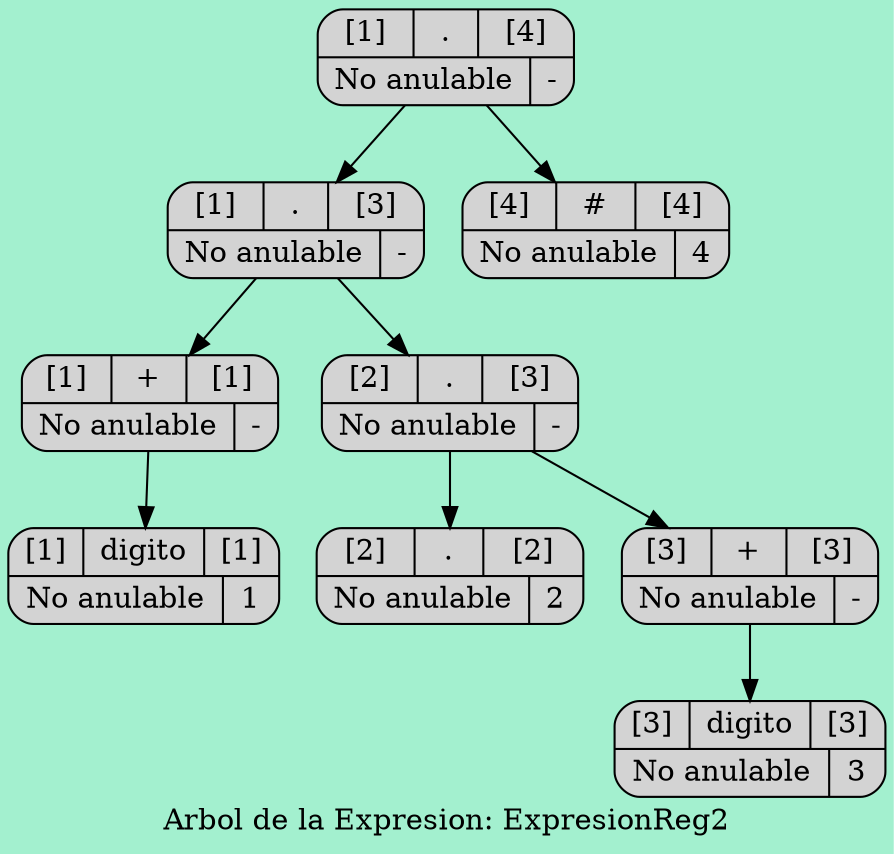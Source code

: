 digraph Arbol_Sintactico{
  bgcolor = "#A3F0CF"
node [shape=Mrecord style =filled];
label ="Arbol de la Expresion: ExpresionReg2"node0[label="{{[1]|.|[4]}|{No anulable|-}}"];
node0 -> node00
node00[label="{{[1]|.|[3]}|{No anulable|-}}"];
node00 -> node000
node000[label="{{[1]|+|[1]}|{No anulable|-}}"];
node000 -> node0000
node0000[label="{{[1]|digito|[1]}|{No anulable|1}}"];
node00 -> node001
node001[label="{{[2]|.|[3]}|{No anulable|-}}"];
node001 -> node0010
node0010[label="{{[2]|.|[2]}|{No anulable|2}}"];
node001 -> node0011
node0011[label="{{[3]|+|[3]}|{No anulable|-}}"];
node0011 -> node00110
node00110[label="{{[3]|digito|[3]}|{No anulable|3}}"];
node0 -> node01
node01[label="{{[4]|#|[4]}|{No anulable|4}}"];


}
